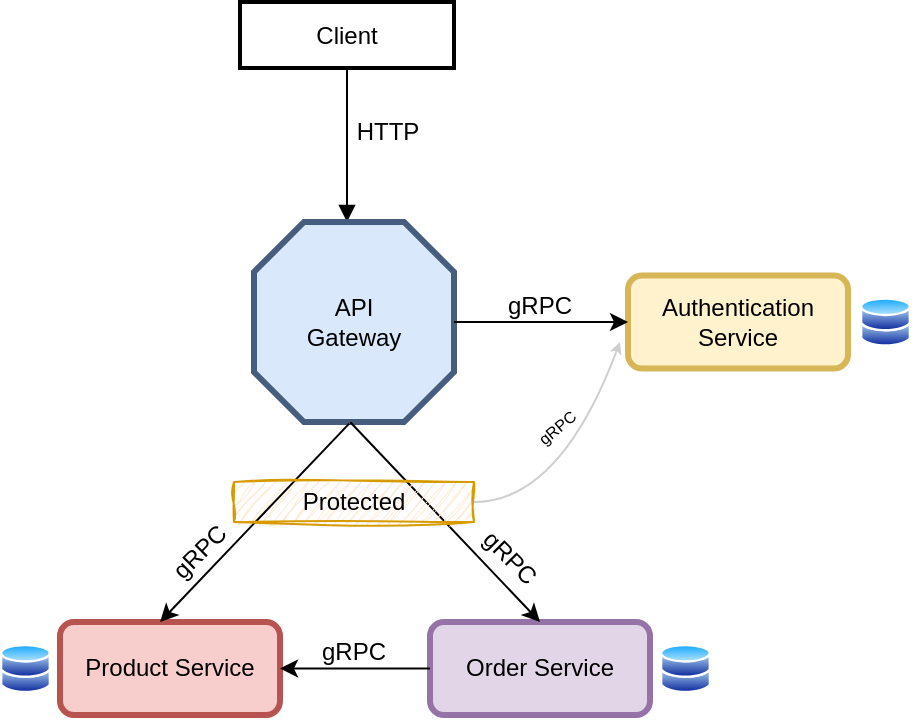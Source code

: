 <mxfile version="21.2.7" type="github">
  <diagram name="Page-1" id="mhZoT-64RV3xdhqFB1qC">
    <mxGraphModel dx="955" dy="1636" grid="1" gridSize="10" guides="1" tooltips="1" connect="1" arrows="1" fold="1" page="1" pageScale="1" pageWidth="850" pageHeight="1100" math="0" shadow="0">
      <root>
        <mxCell id="0" />
        <mxCell id="1" parent="0" />
        <mxCell id="ssO-74OjqXSLeWqKnKTs-18" value="Authentication Service" style="whiteSpace=wrap;strokeWidth=3;fillColor=#fff2cc;strokeColor=#d6b656;rounded=1;" vertex="1" parent="1">
          <mxGeometry x="564" y="-883.25" width="110" height="46.5" as="geometry" />
        </mxCell>
        <mxCell id="ssO-74OjqXSLeWqKnKTs-19" value="Client" style="whiteSpace=wrap;strokeWidth=2;" vertex="1" parent="1">
          <mxGeometry x="370" y="-1020" width="107" height="33" as="geometry" />
        </mxCell>
        <mxCell id="ssO-74OjqXSLeWqKnKTs-20" value="" style="curved=1;startArrow=none;endArrow=block;exitX=0.5;exitY=1;exitDx=0;exitDy=0;entryX=0.5;entryY=0;entryDx=0;entryDy=0;" edge="1" parent="1" source="ssO-74OjqXSLeWqKnKTs-19">
          <mxGeometry relative="1" as="geometry">
            <Array as="points" />
            <mxPoint x="434" y="-867" as="sourcePoint" />
            <mxPoint x="423.5" y="-910" as="targetPoint" />
          </mxGeometry>
        </mxCell>
        <mxCell id="ssO-74OjqXSLeWqKnKTs-21" value="HTTP" style="text;strokeColor=none;align=center;fillColor=none;html=1;verticalAlign=middle;whiteSpace=wrap;rounded=0;" vertex="1" parent="1">
          <mxGeometry x="414" y="-970" width="60" height="30" as="geometry" />
        </mxCell>
        <mxCell id="ssO-74OjqXSLeWqKnKTs-22" value="" style="verticalLabelPosition=bottom;verticalAlign=top;html=1;shape=mxgraph.basic.polygon;polyCoords=[[0.25,0],[0.75,0],[1,0.25],[1,0.75],[0.75,1],[0.25,1],[0,0.75],[0,0.25]];polyline=0;fillColor=#dae8fc;strokeColor=#475D7D;strokeWidth=3;" vertex="1" parent="1">
          <mxGeometry x="377" y="-910" width="100" height="100" as="geometry" />
        </mxCell>
        <mxCell id="ssO-74OjqXSLeWqKnKTs-23" value="" style="endArrow=classic;html=1;rounded=0;entryX=0;entryY=0.5;entryDx=0;entryDy=0;" edge="1" parent="1" source="ssO-74OjqXSLeWqKnKTs-22" target="ssO-74OjqXSLeWqKnKTs-18">
          <mxGeometry width="50" height="50" relative="1" as="geometry">
            <mxPoint x="480" y="-860" as="sourcePoint" />
            <mxPoint x="560" y="-860" as="targetPoint" />
          </mxGeometry>
        </mxCell>
        <mxCell id="ssO-74OjqXSLeWqKnKTs-24" value="gRPC" style="text;strokeColor=none;align=center;fillColor=none;html=1;verticalAlign=middle;whiteSpace=wrap;rounded=0;" vertex="1" parent="1">
          <mxGeometry x="490" y="-883.25" width="60" height="30" as="geometry" />
        </mxCell>
        <mxCell id="ssO-74OjqXSLeWqKnKTs-25" value="Product Service" style="whiteSpace=wrap;strokeWidth=3;fillColor=#f8cecc;strokeColor=#b85450;rounded=1;glass=0;" vertex="1" parent="1">
          <mxGeometry x="280" y="-710" width="110" height="46.5" as="geometry" />
        </mxCell>
        <mxCell id="ssO-74OjqXSLeWqKnKTs-26" value="Order Service" style="whiteSpace=wrap;strokeWidth=3;fillColor=#e1d5e7;strokeColor=#9673a6;rounded=1;" vertex="1" parent="1">
          <mxGeometry x="465" y="-710" width="110" height="46.5" as="geometry" />
        </mxCell>
        <mxCell id="ssO-74OjqXSLeWqKnKTs-29" value="" style="endArrow=classic;html=1;rounded=0;exitX=0.476;exitY=1.008;exitDx=0;exitDy=0;exitPerimeter=0;entryX=0.455;entryY=0;entryDx=0;entryDy=0;entryPerimeter=0;" edge="1" parent="1" source="ssO-74OjqXSLeWqKnKTs-22" target="ssO-74OjqXSLeWqKnKTs-25">
          <mxGeometry width="50" height="50" relative="1" as="geometry">
            <mxPoint x="450" y="-720" as="sourcePoint" />
            <mxPoint x="500" y="-770" as="targetPoint" />
            <Array as="points" />
          </mxGeometry>
        </mxCell>
        <mxCell id="ssO-74OjqXSLeWqKnKTs-30" value="" style="endArrow=classic;html=1;rounded=0;exitX=0.482;exitY=1.001;exitDx=0;exitDy=0;exitPerimeter=0;entryX=0.5;entryY=0;entryDx=0;entryDy=0;" edge="1" parent="1" source="ssO-74OjqXSLeWqKnKTs-22" target="ssO-74OjqXSLeWqKnKTs-26">
          <mxGeometry width="50" height="50" relative="1" as="geometry">
            <mxPoint x="435" y="-799" as="sourcePoint" />
            <mxPoint x="340" y="-700" as="targetPoint" />
            <Array as="points" />
          </mxGeometry>
        </mxCell>
        <mxCell id="ssO-74OjqXSLeWqKnKTs-32" value="Protected" style="rounded=0;whiteSpace=wrap;html=1;fillColor=#ffe6cc;strokeColor=#d79b00;sketch=1;curveFitting=1;jiggle=2;" vertex="1" parent="1">
          <mxGeometry x="367" y="-780" width="120" height="20" as="geometry" />
        </mxCell>
        <mxCell id="ssO-74OjqXSLeWqKnKTs-33" value="" style="endArrow=classic;html=1;rounded=0;exitX=0;exitY=0.5;exitDx=0;exitDy=0;entryX=1;entryY=0.5;entryDx=0;entryDy=0;" edge="1" parent="1" source="ssO-74OjqXSLeWqKnKTs-26" target="ssO-74OjqXSLeWqKnKTs-25">
          <mxGeometry width="50" height="50" relative="1" as="geometry">
            <mxPoint x="440" y="-770" as="sourcePoint" />
            <mxPoint x="490" y="-820" as="targetPoint" />
          </mxGeometry>
        </mxCell>
        <mxCell id="ssO-74OjqXSLeWqKnKTs-34" value="gRPC" style="text;strokeColor=none;align=center;fillColor=none;html=1;verticalAlign=middle;whiteSpace=wrap;rounded=0;" vertex="1" parent="1">
          <mxGeometry x="397" y="-710" width="60" height="30" as="geometry" />
        </mxCell>
        <mxCell id="ssO-74OjqXSLeWqKnKTs-35" value="gRPC" style="text;strokeColor=none;align=center;fillColor=none;html=1;verticalAlign=middle;whiteSpace=wrap;rounded=0;rotation=-45;" vertex="1" parent="1">
          <mxGeometry x="320" y="-760" width="60" height="30" as="geometry" />
        </mxCell>
        <mxCell id="ssO-74OjqXSLeWqKnKTs-36" value="gRPC" style="text;strokeColor=none;align=center;fillColor=none;html=1;verticalAlign=middle;whiteSpace=wrap;rounded=0;rotation=45;" vertex="1" parent="1">
          <mxGeometry x="475" y="-757" width="60" height="30" as="geometry" />
        </mxCell>
        <mxCell id="ssO-74OjqXSLeWqKnKTs-37" value="API Gateway" style="text;strokeColor=none;align=center;fillColor=none;html=1;verticalAlign=middle;whiteSpace=wrap;rounded=0;" vertex="1" parent="1">
          <mxGeometry x="397" y="-875" width="60" height="30" as="geometry" />
        </mxCell>
        <mxCell id="ssO-74OjqXSLeWqKnKTs-39" value="" style="image;aspect=fixed;perimeter=ellipsePerimeter;html=1;align=center;shadow=0;dashed=0;spacingTop=3;image=img/lib/active_directory/databases.svg;" vertex="1" parent="1">
          <mxGeometry x="680" y="-872.5" width="25.51" height="25" as="geometry" />
        </mxCell>
        <mxCell id="ssO-74OjqXSLeWqKnKTs-40" value="" style="image;aspect=fixed;perimeter=ellipsePerimeter;html=1;align=center;shadow=0;dashed=0;spacingTop=3;image=img/lib/active_directory/databases.svg;" vertex="1" parent="1">
          <mxGeometry x="580" y="-699.25" width="25.51" height="25" as="geometry" />
        </mxCell>
        <mxCell id="ssO-74OjqXSLeWqKnKTs-41" value="" style="image;aspect=fixed;perimeter=ellipsePerimeter;html=1;align=center;shadow=0;dashed=0;spacingTop=3;image=img/lib/active_directory/databases.svg;" vertex="1" parent="1">
          <mxGeometry x="250" y="-699.25" width="25.51" height="25" as="geometry" />
        </mxCell>
        <mxCell id="ssO-74OjqXSLeWqKnKTs-42" value="" style="curved=1;endArrow=classic;html=1;rounded=0;fillColor=#f5f5f5;strokeColor=#CFCFCF;shadow=0;endSize=3;startSize=0;" edge="1" parent="1">
          <mxGeometry width="50" height="50" relative="1" as="geometry">
            <mxPoint x="487" y="-770" as="sourcePoint" />
            <mxPoint x="560" y="-850" as="targetPoint" />
            <Array as="points">
              <mxPoint x="530" y="-770" />
            </Array>
          </mxGeometry>
        </mxCell>
        <mxCell id="ssO-74OjqXSLeWqKnKTs-43" value="&lt;font style=&quot;font-size: 8px;&quot;&gt;gRPC&lt;/font&gt;" style="text;strokeColor=none;align=center;fillColor=none;html=1;verticalAlign=middle;whiteSpace=wrap;rounded=0;rotation=-40;" vertex="1" parent="1">
          <mxGeometry x="510" y="-818" width="36" height="20" as="geometry" />
        </mxCell>
      </root>
    </mxGraphModel>
  </diagram>
</mxfile>
